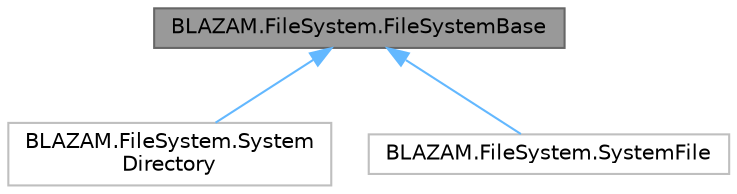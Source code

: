 digraph "BLAZAM.FileSystem.FileSystemBase"
{
 // LATEX_PDF_SIZE
  bgcolor="transparent";
  edge [fontname=Helvetica,fontsize=10,labelfontname=Helvetica,labelfontsize=10];
  node [fontname=Helvetica,fontsize=10,shape=box,height=0.2,width=0.4];
  Node1 [id="Node000001",label="BLAZAM.FileSystem.FileSystemBase",height=0.2,width=0.4,color="gray40", fillcolor="grey60", style="filled", fontcolor="black",tooltip=" "];
  Node1 -> Node2 [id="edge1_Node000001_Node000002",dir="back",color="steelblue1",style="solid",tooltip=" "];
  Node2 [id="Node000002",label="BLAZAM.FileSystem.System\lDirectory",height=0.2,width=0.4,color="grey75", fillcolor="white", style="filled",URL="$class_b_l_a_z_a_m_1_1_file_system_1_1_system_directory.html",tooltip=" "];
  Node1 -> Node3 [id="edge2_Node000001_Node000003",dir="back",color="steelblue1",style="solid",tooltip=" "];
  Node3 [id="Node000003",label="BLAZAM.FileSystem.SystemFile",height=0.2,width=0.4,color="grey75", fillcolor="white", style="filled",URL="$class_b_l_a_z_a_m_1_1_file_system_1_1_system_file.html",tooltip=" "];
}
